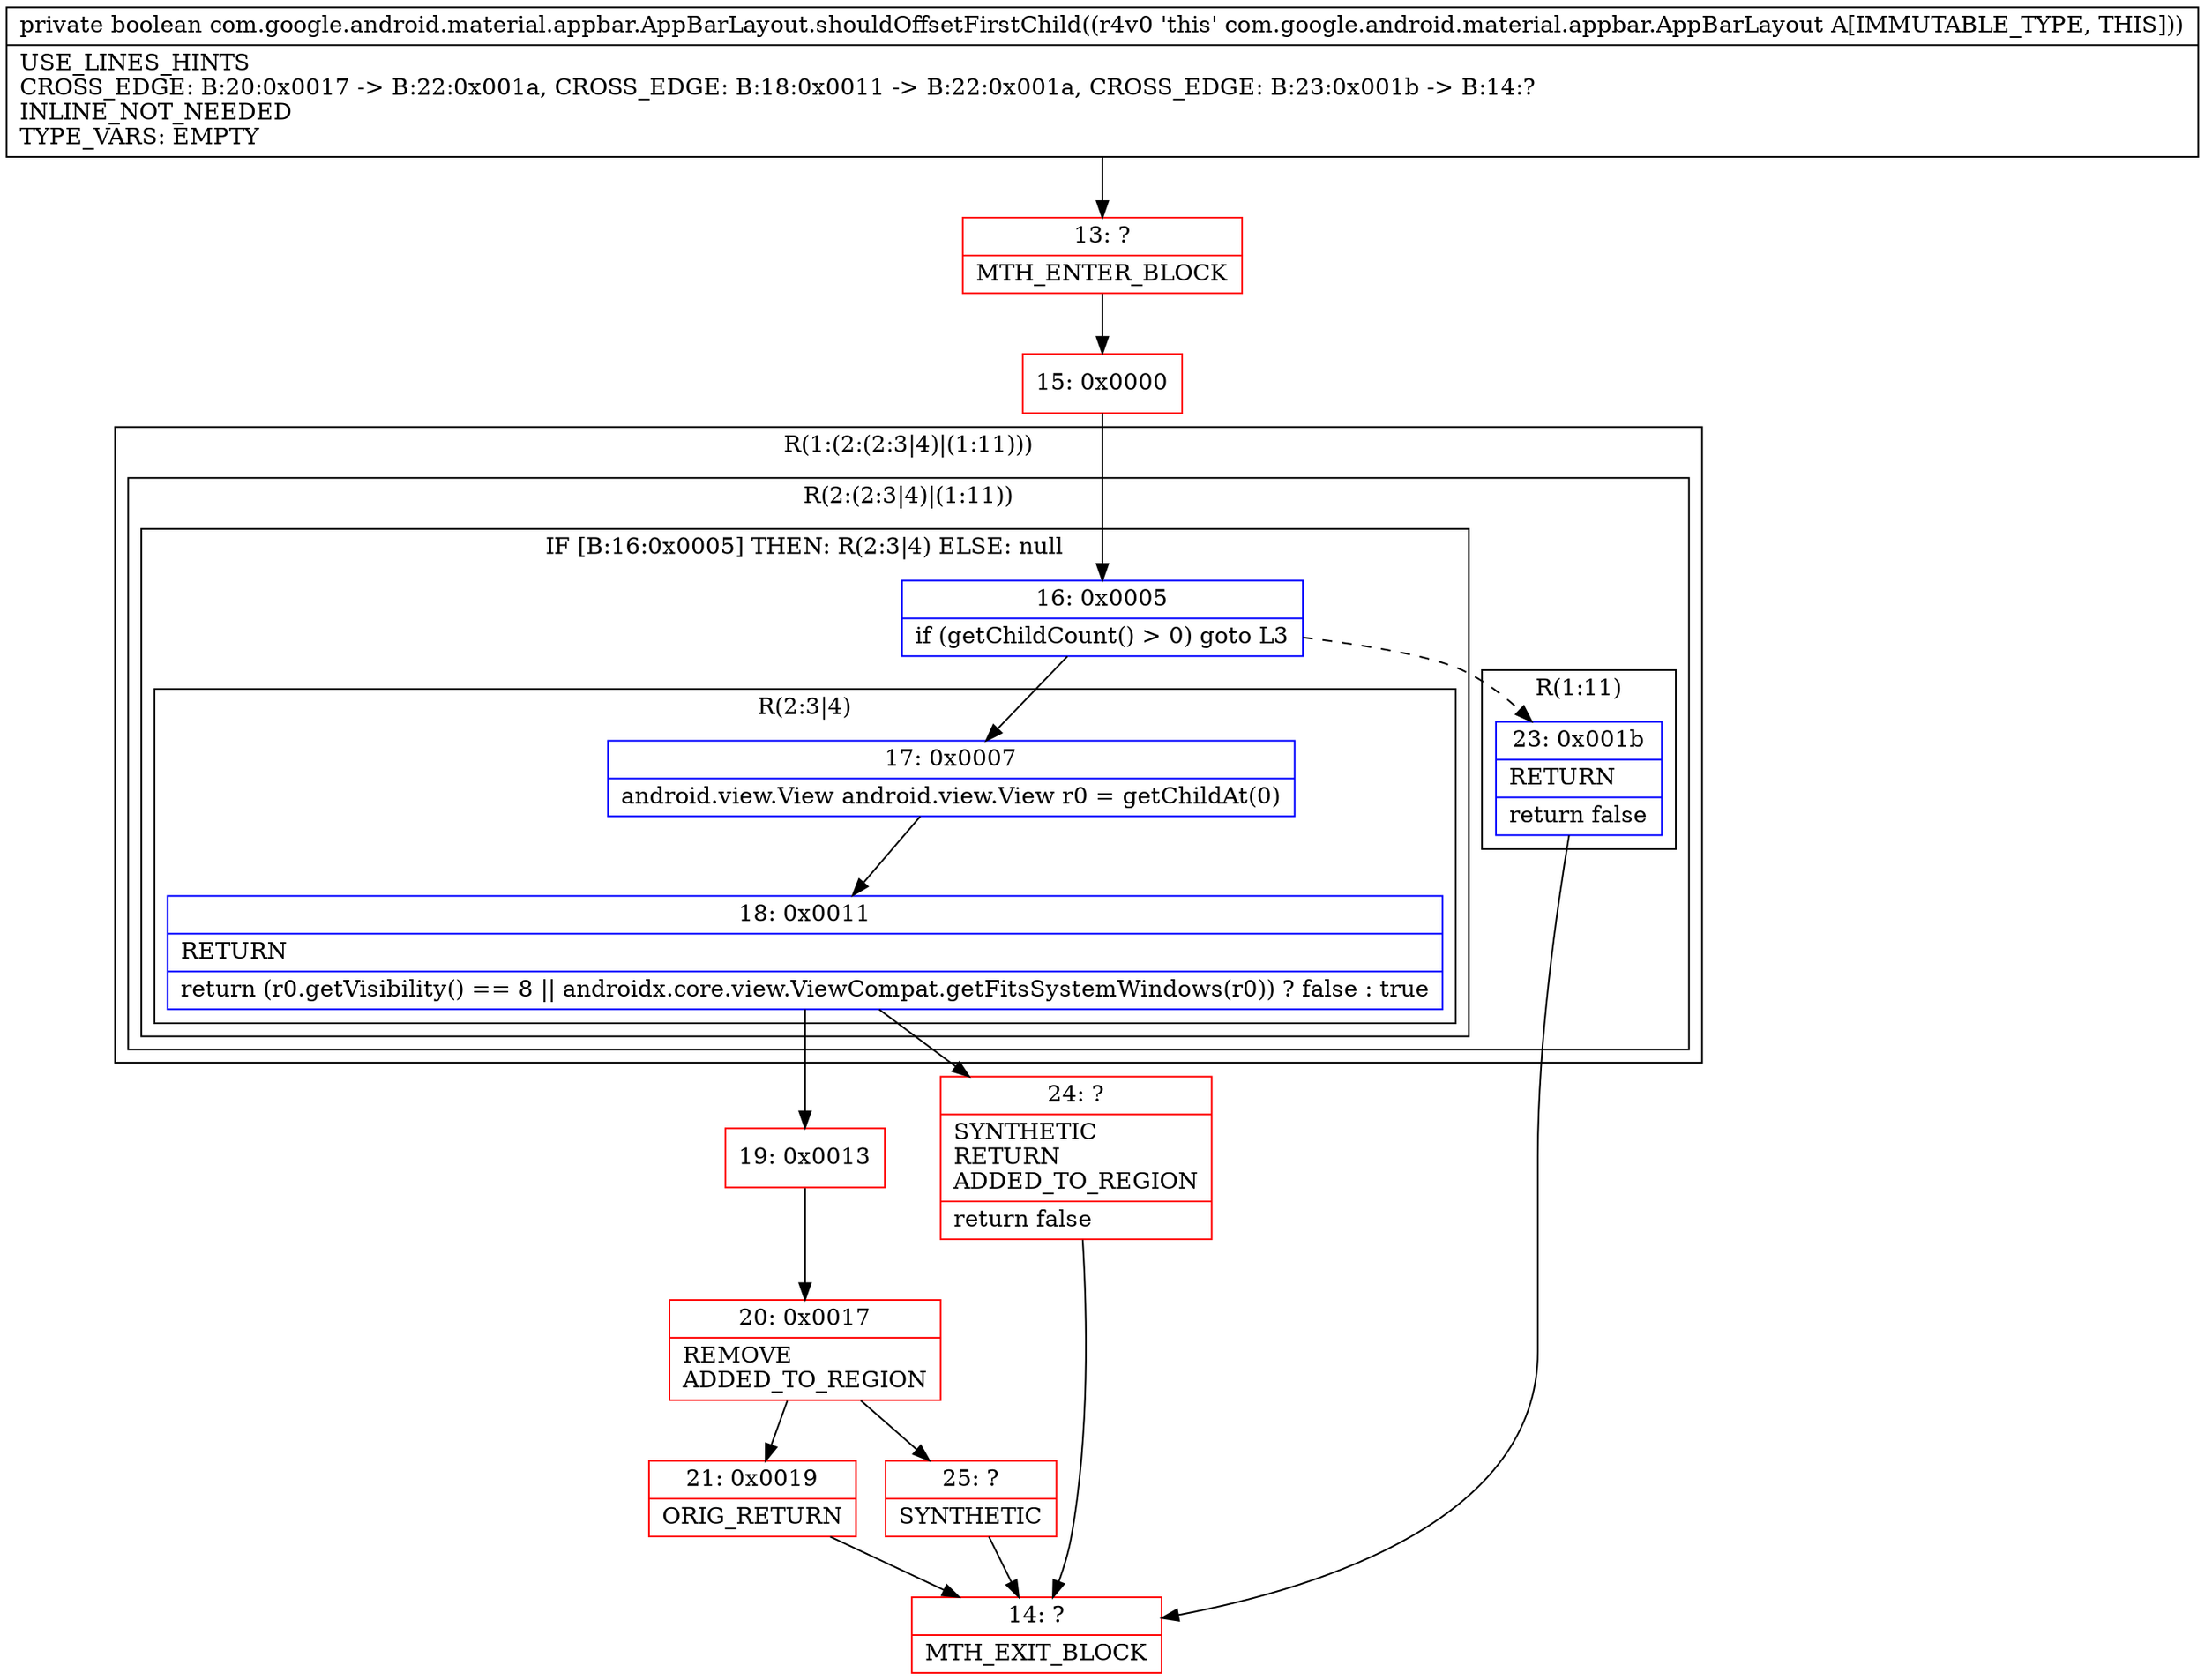 digraph "CFG forcom.google.android.material.appbar.AppBarLayout.shouldOffsetFirstChild()Z" {
subgraph cluster_Region_2138943104 {
label = "R(1:(2:(2:3|4)|(1:11)))";
node [shape=record,color=blue];
subgraph cluster_Region_340619319 {
label = "R(2:(2:3|4)|(1:11))";
node [shape=record,color=blue];
subgraph cluster_IfRegion_917036985 {
label = "IF [B:16:0x0005] THEN: R(2:3|4) ELSE: null";
node [shape=record,color=blue];
Node_16 [shape=record,label="{16\:\ 0x0005|if (getChildCount() \> 0) goto L3\l}"];
subgraph cluster_Region_61712783 {
label = "R(2:3|4)";
node [shape=record,color=blue];
Node_17 [shape=record,label="{17\:\ 0x0007|android.view.View android.view.View r0 = getChildAt(0)\l}"];
Node_18 [shape=record,label="{18\:\ 0x0011|RETURN\l|return (r0.getVisibility() == 8 \|\| androidx.core.view.ViewCompat.getFitsSystemWindows(r0)) ? false : true\l}"];
}
}
subgraph cluster_Region_729719916 {
label = "R(1:11)";
node [shape=record,color=blue];
Node_23 [shape=record,label="{23\:\ 0x001b|RETURN\l|return false\l}"];
}
}
}
Node_13 [shape=record,color=red,label="{13\:\ ?|MTH_ENTER_BLOCK\l}"];
Node_15 [shape=record,color=red,label="{15\:\ 0x0000}"];
Node_19 [shape=record,color=red,label="{19\:\ 0x0013}"];
Node_20 [shape=record,color=red,label="{20\:\ 0x0017|REMOVE\lADDED_TO_REGION\l}"];
Node_21 [shape=record,color=red,label="{21\:\ 0x0019|ORIG_RETURN\l}"];
Node_14 [shape=record,color=red,label="{14\:\ ?|MTH_EXIT_BLOCK\l}"];
Node_25 [shape=record,color=red,label="{25\:\ ?|SYNTHETIC\l}"];
Node_24 [shape=record,color=red,label="{24\:\ ?|SYNTHETIC\lRETURN\lADDED_TO_REGION\l|return false\l}"];
MethodNode[shape=record,label="{private boolean com.google.android.material.appbar.AppBarLayout.shouldOffsetFirstChild((r4v0 'this' com.google.android.material.appbar.AppBarLayout A[IMMUTABLE_TYPE, THIS]))  | USE_LINES_HINTS\lCROSS_EDGE: B:20:0x0017 \-\> B:22:0x001a, CROSS_EDGE: B:18:0x0011 \-\> B:22:0x001a, CROSS_EDGE: B:23:0x001b \-\> B:14:?\lINLINE_NOT_NEEDED\lTYPE_VARS: EMPTY\l}"];
MethodNode -> Node_13;Node_16 -> Node_17;
Node_16 -> Node_23[style=dashed];
Node_17 -> Node_18;
Node_18 -> Node_19;
Node_18 -> Node_24;
Node_23 -> Node_14;
Node_13 -> Node_15;
Node_15 -> Node_16;
Node_19 -> Node_20;
Node_20 -> Node_21;
Node_20 -> Node_25;
Node_21 -> Node_14;
Node_25 -> Node_14;
Node_24 -> Node_14;
}

